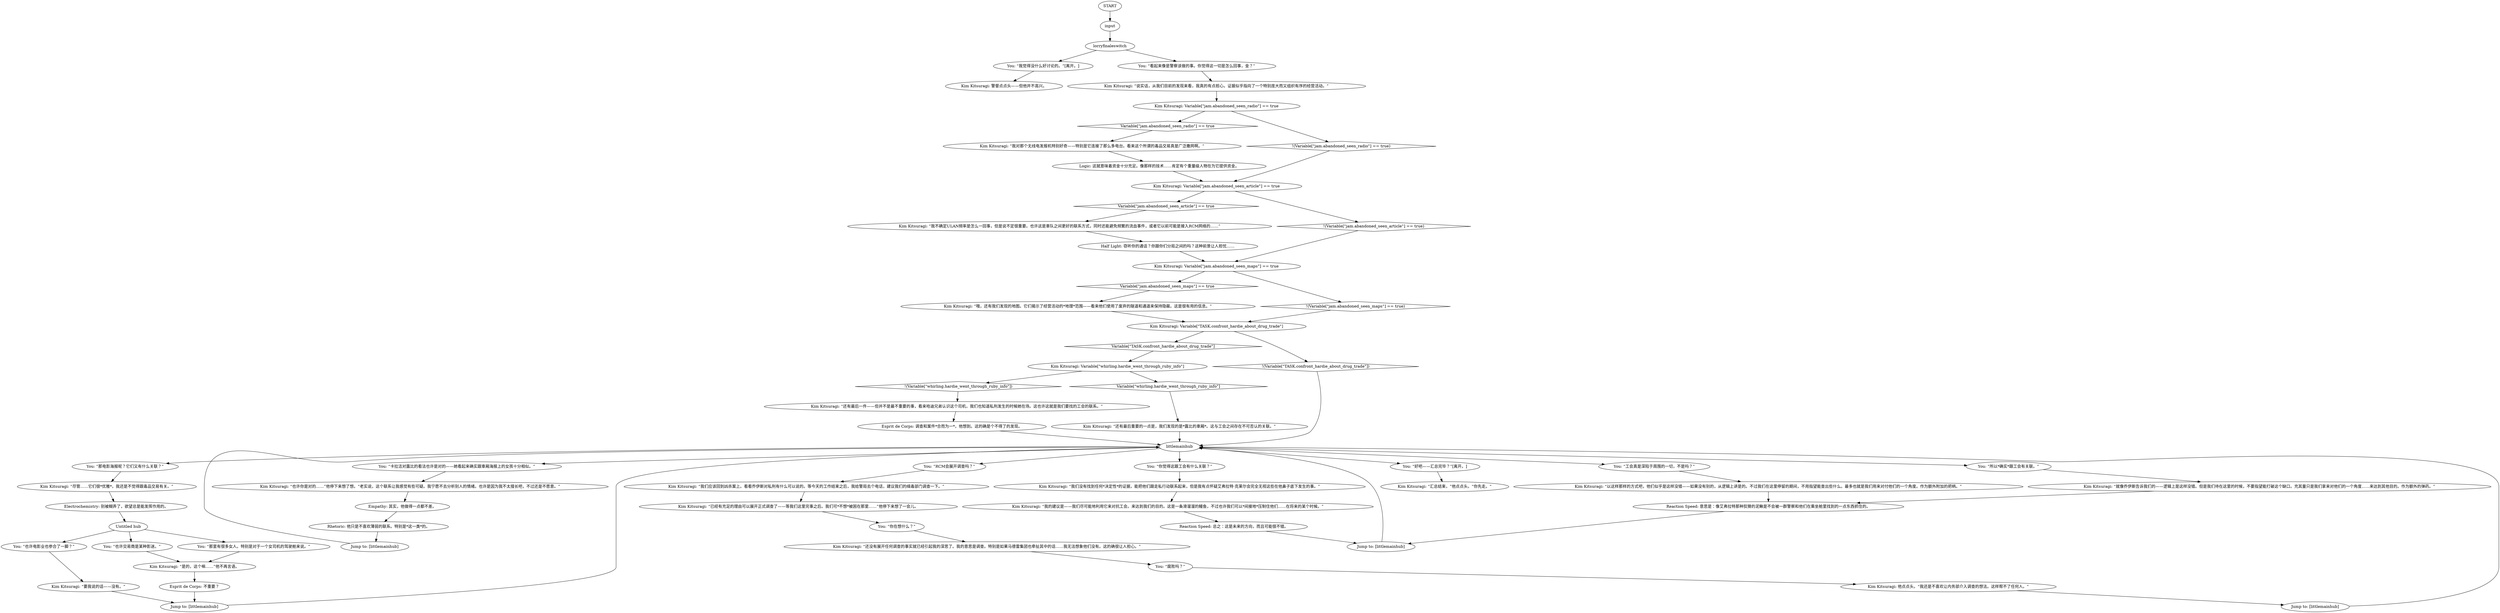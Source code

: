 # KIM SWITCH / LORRY CONCLUSIONS
# A post-lorry-search dialogue with Kim, going over the necessary information and coming to some conclusions.
# ==================================================
digraph G {
	  0 [label="START"];
	  1 [label="input"];
	  2 [label="You: “那里有很多女人。特别是对于一个女司机的驾驶舱来说。”"];
	  3 [label="Kim Kitsuragi: “我们应该回到凶杀案上。看看乔伊斯对私刑有什么可以说的。等今天的工作结束之后，我给警局去个电话，建议我们的缉毒部门调查一下。”"];
	  4 [label="Kim Kitsuragi: “还有最后一件——但并不是最不重要的事，看来哈迪兄弟认识这个司机，我们也知道私刑发生的时候她在场。这也许这就是我们要找的工会的联系。”"];
	  5 [label="Untitled hub"];
	  6 [label="Kim Kitsuragi: “要我说的话——没有。”"];
	  7 [label="Kim Kitsuragi: Variable[\"jam.abandoned_seen_article\"] == true"];
	  8 [label="Variable[\"jam.abandoned_seen_article\"] == true", shape=diamond];
	  9 [label="!(Variable[\"jam.abandoned_seen_article\"] == true)", shape=diamond];
	  10 [label="Esprit de Corps: 不重要？"];
	  11 [label="Kim Kitsuragi: “我们没有找到任何*决定性*的证据，能把他们跟走私行动联系起来，但是我有点怀疑艾弗拉特·克莱尔会完全无视这些在他鼻子底下发生的事。”"];
	  12 [label="Kim Kitsuragi: “还有最后重要的一点是，我们发现的是*露比的車厢*。这与工会之间存在不可否认的关联。”"];
	  13 [label="Kim Kitsuragi: “我对那个无线电发报机特别好奇——特别是它连接了那么多电台。看来这个所谓的毒品交易真是广泛撒网啊。”"];
	  14 [label="You: “工会真是深陷于周围的一切，不是吗？”"];
	  15 [label="You: “那电影海报呢？它们又有什么关联？”"];
	  16 [label="Kim Kitsuragi: Variable[\"TASK.confront_hardie_about_drug_trade\"]"];
	  17 [label="Variable[\"TASK.confront_hardie_about_drug_trade\"]", shape=diamond];
	  18 [label="!(Variable[\"TASK.confront_hardie_about_drug_trade\"])", shape=diamond];
	  19 [label="You: “我觉得没什么好讨论的。”[离开。]"];
	  20 [label="You: “卡拉洁对露比的看法也许是对的——她看起来确实跟車厢海报上的女孩十分相似。”"];
	  21 [label="Esprit de Corps: 调查和案件*合而为一*，他想到。这的确是个不得了的发现。"];
	  22 [label="Kim Kitsuragi: “说实话，从我们目前的发现来看，我真的有点担心。证据似乎指向了一个特别庞大而又组织有序的经营活动。”"];
	  23 [label="Kim Kitsuragi: Variable[\"jam.abandoned_seen_maps\"] == true"];
	  24 [label="Variable[\"jam.abandoned_seen_maps\"] == true", shape=diamond];
	  25 [label="!(Variable[\"jam.abandoned_seen_maps\"] == true)", shape=diamond];
	  26 [label="You: “好吧——汇总完毕？”[离开。]"];
	  27 [label="lorryfinaleswitch"];
	  28 [label="You: “腐败吗？”"];
	  29 [label="Kim Kitsuragi: “也许你是对的……”他停下来想了想。“老实说，这个联系让我感觉有些可疑。我宁愿不去分析别人的情绪。也许是因为我不太擅长吧，不过还是不愿意。”"];
	  30 [label="Kim Kitsuragi: “以这样那样的方式吧，他们似乎是这样没错——如果没有别的，从逻辑上讲是的。不过我们在这里停留的期间，不用指望能查出些什么。最多也就是我们用来对付他们的一个角度。作为额外附加的把柄。”"];
	  31 [label="Kim Kitsuragi: “我不确定ULAN频率是怎么一回事，但是说不定很重要。也许这是車队之间更好的联系方式，同时还能避免频繁的流血事件，或者它以前可能是接入RCM网络的……”"];
	  32 [label="Jump to: [littlemainhub]"];
	  33 [label="Rhetoric: 他只是不喜欢薄弱的联系。特别是*这一类*的。"];
	  34 [label="Kim Kitsuragi: “我的建议是——我们尽可能地利用它来对抗工会。来达到我们的目的。这是一条滑溜溜的鳗鱼，不过也许我们可以*间接地*压制住他们……在将来的某个时候。”"];
	  35 [label="You: “也许电影业也参合了一脚？”"];
	  36 [label="Reaction Speed: 意思是：像艾弗拉特那种狡猾的泥鳅是不会被一群警察和他们在乘坐舱里找到的一点东西抓住的。"];
	  37 [label="Kim Kitsuragi: “尽管……它们很*优雅*，我还是不觉得跟毒品交易有关。”"];
	  38 [label="Kim Kitsuragi: Variable[\"jam.abandoned_seen_radio\"] == true"];
	  39 [label="Variable[\"jam.abandoned_seen_radio\"] == true", shape=diamond];
	  40 [label="!(Variable[\"jam.abandoned_seen_radio\"] == true)", shape=diamond];
	  41 [label="You: “RCM会展开调查吗？”"];
	  42 [label="Half Light: 窃听你的通话？你跟你们分局之间的吗？这种前景让人担忧……"];
	  43 [label="Kim Kitsuragi: “已经有充足的理由可以展开正式调查了——等我们这里完事之后。我们可*不想*被困在那里……”他停下来想了一会儿。"];
	  44 [label="Logic: 这就意味着资金十分充足。像那样的技术……肯定有个重量级人物在为它提供资金。"];
	  45 [label="Kim Kitsuragi: “是的，这个嘛……”他不再言语。"];
	  46 [label="Reaction Speed: 总之：这是未来的方向，而且可能很不错。"];
	  47 [label="You: “看起来像是警察该做的事。你觉得这一切是怎么回事，金？”"];
	  48 [label="You: “所以*确实*跟工会有关联。”"];
	  49 [label="Kim Kitsuragi: “就像乔伊斯告诉我们的——逻辑上是这样没错。但是我们待在这里的时候，不要指望能打破这个缺口。充其量只是我们拿来对他们的一个角度……来达到其他目的。作为额外的弹药。”"];
	  50 [label="Jump to: [littlemainhub]"];
	  51 [label="Empathy: 其实，他做得一点都不差。"];
	  52 [label="Kim Kitsuragi: Variable[\"whirling.hardie_went_through_ruby_info\"]"];
	  53 [label="Variable[\"whirling.hardie_went_through_ruby_info\"]", shape=diamond];
	  54 [label="!(Variable[\"whirling.hardie_went_through_ruby_info\"])", shape=diamond];
	  55 [label="You: “你觉得这跟工会有什么关联？”"];
	  56 [label="Kim Kitsuragi: “还没有展开任何调查的事实就已经引起我的深思了。我的意思是调查。特别是如果马德雷集团也牵扯其中的话……我无法想象他们没有。这的确很让人担心。”"];
	  57 [label="Jump to: [littlemainhub]"];
	  58 [label="Kim Kitsuragi: 警督点点头——但他并不高兴。"];
	  59 [label="Jump to: [littlemainhub]"];
	  60 [label="Kim Kitsuragi: “哦，还有我们发现的地图。它们揭示了经营活动的*地理*范围——看来他们使用了废弃的隧道和通道来保持隐蔽。这是很有用的信息。”"];
	  61 [label="littlemainhub"];
	  62 [label="You: “也许交易商是某种影迷。”"];
	  63 [label="You: “你在想什么？”"];
	  64 [label="Kim Kitsuragi: 他点点头。“我还是不喜欢让内务部介入调查的想法。这样帮不了任何人。”"];
	  66 [label="Electrochemistry: 别被糊弄了，欲望总是能发挥作用的。"];
	  67 [label="Kim Kitsuragi: “汇总结束，”他点点头。“你先走。”"];
	  0 -> 1
	  1 -> 27
	  2 -> 45
	  3 -> 43
	  4 -> 21
	  5 -> 2
	  5 -> 35
	  5 -> 62
	  6 -> 32
	  7 -> 8
	  7 -> 9
	  8 -> 31
	  9 -> 23
	  10 -> 32
	  11 -> 34
	  12 -> 61
	  13 -> 44
	  14 -> 30
	  15 -> 37
	  16 -> 17
	  16 -> 18
	  17 -> 52
	  18 -> 61
	  19 -> 58
	  20 -> 29
	  21 -> 61
	  22 -> 38
	  23 -> 24
	  23 -> 25
	  24 -> 60
	  25 -> 16
	  26 -> 67
	  27 -> 19
	  27 -> 47
	  28 -> 64
	  29 -> 51
	  30 -> 36
	  31 -> 42
	  32 -> 61
	  33 -> 50
	  34 -> 46
	  35 -> 6
	  36 -> 59
	  37 -> 66
	  38 -> 40
	  38 -> 39
	  39 -> 13
	  40 -> 7
	  41 -> 3
	  42 -> 23
	  43 -> 63
	  44 -> 7
	  45 -> 10
	  46 -> 59
	  47 -> 22
	  48 -> 49
	  49 -> 36
	  50 -> 61
	  51 -> 33
	  52 -> 53
	  52 -> 54
	  53 -> 12
	  54 -> 4
	  55 -> 11
	  56 -> 28
	  57 -> 61
	  59 -> 61
	  60 -> 16
	  61 -> 41
	  61 -> 14
	  61 -> 15
	  61 -> 48
	  61 -> 20
	  61 -> 55
	  61 -> 26
	  62 -> 45
	  63 -> 56
	  64 -> 57
	  66 -> 5
}


